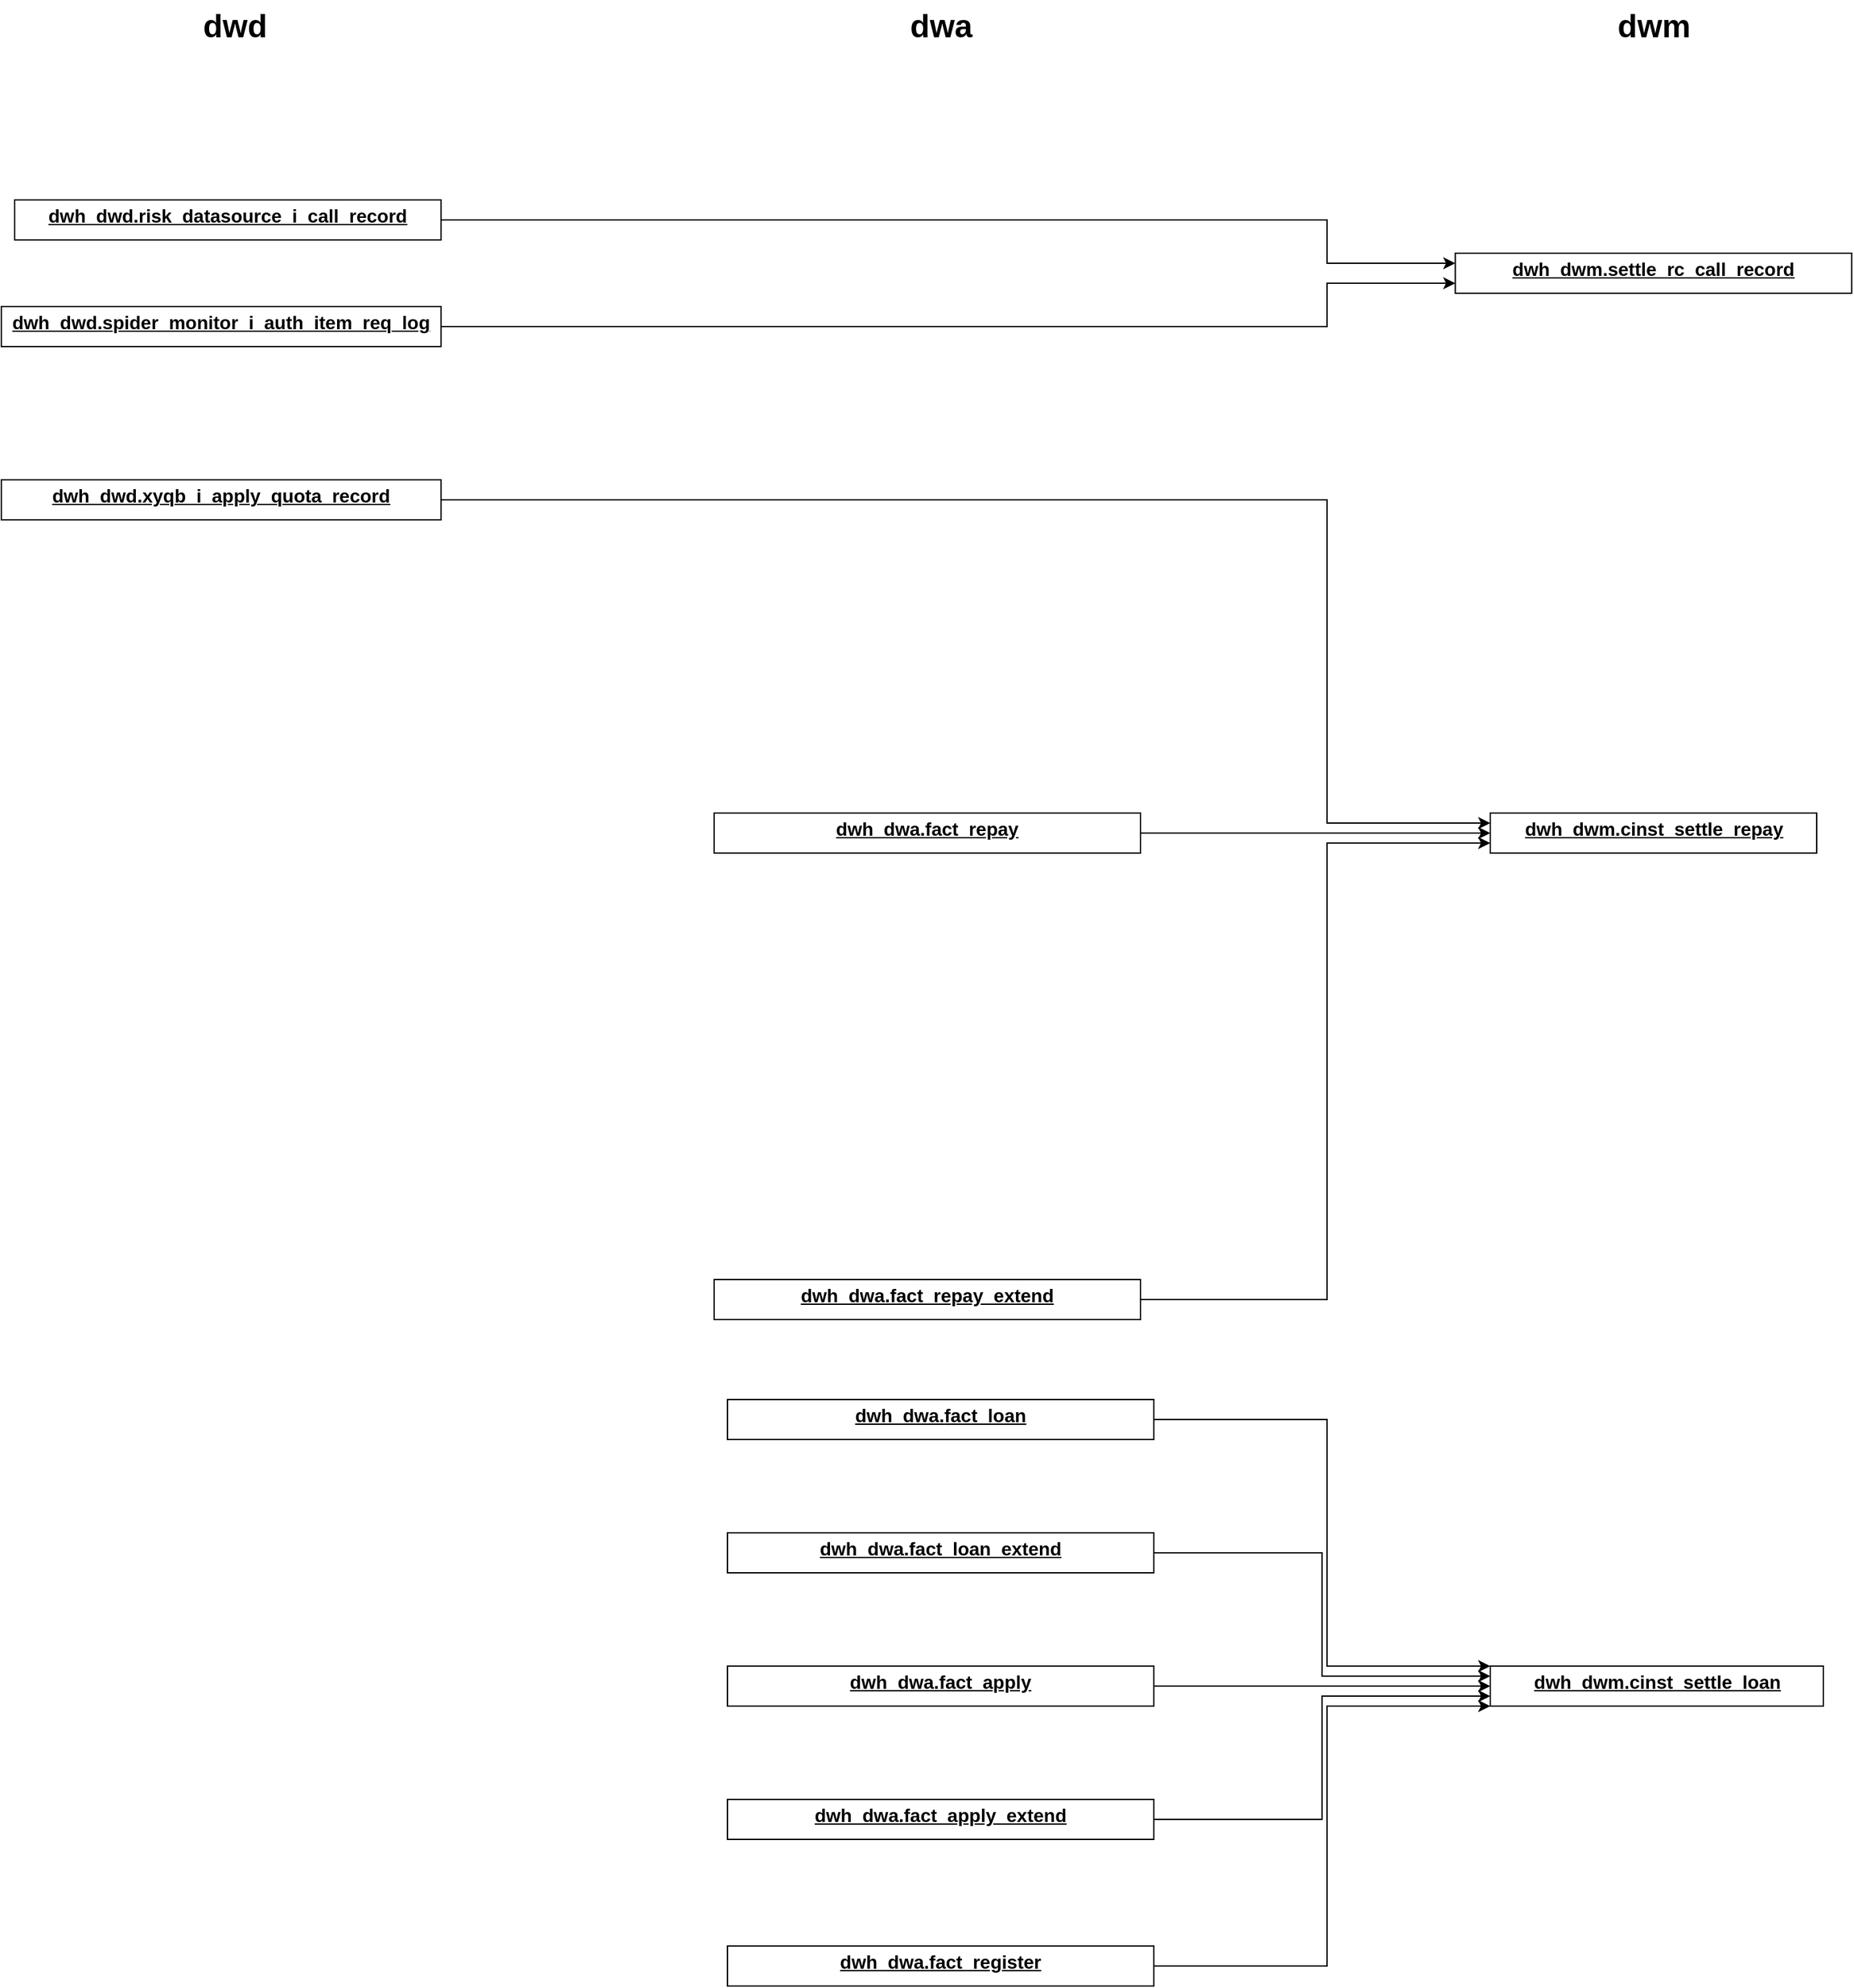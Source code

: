 <mxfile version="12.9.10" type="github">
  <diagram name="Page-1" id="a7904f86-f2b4-8e86-fa97-74104820619b">
    <mxGraphModel dx="1457" dy="953" grid="1" gridSize="10" guides="1" tooltips="1" connect="1" arrows="1" fold="1" page="1" pageScale="1" pageWidth="1654" pageHeight="1169" background="#ffffff" math="0" shadow="0">
      <root>
        <mxCell id="0" />
        <mxCell id="1" parent="0" />
        <mxCell id="BQK6jB8z2mIOrAZ9bxbN-1" value="dwm" style="text;strokeColor=none;fillColor=none;html=1;fontSize=24;fontStyle=1;verticalAlign=middle;align=center;" vertex="1" parent="1">
          <mxGeometry x="1245" y="20" width="100" height="40" as="geometry" />
        </mxCell>
        <mxCell id="BQK6jB8z2mIOrAZ9bxbN-2" value="dwa" style="text;strokeColor=none;fillColor=none;html=1;fontSize=24;fontStyle=1;verticalAlign=middle;align=center;" vertex="1" parent="1">
          <mxGeometry x="710" y="20" width="100" height="40" as="geometry" />
        </mxCell>
        <mxCell id="BQK6jB8z2mIOrAZ9bxbN-3" value="dwd" style="text;strokeColor=none;fillColor=none;html=1;fontSize=24;fontStyle=1;verticalAlign=middle;align=center;" vertex="1" parent="1">
          <mxGeometry x="180" y="20" width="100" height="40" as="geometry" />
        </mxCell>
        <mxCell id="BQK6jB8z2mIOrAZ9bxbN-6" value="&lt;p style=&quot;margin: 0px ; margin-top: 4px ; text-align: center ; text-decoration: underline&quot;&gt;&lt;b&gt;&lt;font style=&quot;font-size: 14px&quot;&gt;dwh_dwm.&lt;/font&gt;&lt;/b&gt;&lt;b style=&quot;font-size: 14px&quot;&gt;&lt;u&gt;cinst_settle_loan&lt;/u&gt;&lt;/b&gt;&lt;/p&gt;&lt;p style=&quot;margin: 0px ; margin-top: 4px ; text-align: center ; text-decoration: underline&quot;&gt;&lt;b&gt;&lt;br&gt;&lt;/b&gt;&lt;/p&gt;" style="verticalAlign=top;align=left;overflow=fill;fontSize=12;fontFamily=Helvetica;html=1;rounded=0;shadow=0;comic=0;labelBackgroundColor=none;strokeWidth=1" vertex="1" parent="1">
          <mxGeometry x="1172.5" y="1270" width="250" height="30" as="geometry" />
        </mxCell>
        <mxCell id="BQK6jB8z2mIOrAZ9bxbN-7" value="&lt;p style=&quot;margin: 0px ; margin-top: 4px ; text-align: center ; text-decoration: underline&quot;&gt;&lt;b&gt;&lt;font style=&quot;font-size: 14px&quot;&gt;dwh_dwm.&lt;/font&gt;&lt;/b&gt;&lt;b style=&quot;font-size: 14px&quot;&gt;&lt;u&gt;cinst_settle_repay&lt;/u&gt;&lt;/b&gt;&lt;/p&gt;" style="verticalAlign=top;align=left;overflow=fill;fontSize=12;fontFamily=Helvetica;html=1;rounded=0;shadow=0;comic=0;labelBackgroundColor=none;strokeWidth=1" vertex="1" parent="1">
          <mxGeometry x="1172.5" y="630" width="245" height="30" as="geometry" />
        </mxCell>
        <mxCell id="BQK6jB8z2mIOrAZ9bxbN-9" value="&lt;p style=&quot;margin: 0px ; margin-top: 4px ; text-align: center ; text-decoration: underline&quot;&gt;&lt;b&gt;&lt;font style=&quot;font-size: 14px&quot;&gt;dwh_dwm.&lt;/font&gt;&lt;/b&gt;&lt;b style=&quot;font-size: 14px&quot;&gt;&lt;u&gt;settle_rc_call_record&lt;/u&gt;&lt;/b&gt;&lt;/p&gt;" style="verticalAlign=top;align=left;overflow=fill;fontSize=12;fontFamily=Helvetica;html=1;rounded=0;shadow=0;comic=0;labelBackgroundColor=none;strokeWidth=1" vertex="1" parent="1">
          <mxGeometry x="1146.25" y="210" width="297.5" height="30" as="geometry" />
        </mxCell>
        <mxCell id="BQK6jB8z2mIOrAZ9bxbN-15" style="edgeStyle=orthogonalEdgeStyle;rounded=0;orthogonalLoop=1;jettySize=auto;html=1;entryX=0;entryY=0.25;entryDx=0;entryDy=0;" edge="1" parent="1" source="BQK6jB8z2mIOrAZ9bxbN-11" target="BQK6jB8z2mIOrAZ9bxbN-9">
          <mxGeometry relative="1" as="geometry">
            <Array as="points">
              <mxPoint x="1050" y="185" />
              <mxPoint x="1050" y="218" />
            </Array>
          </mxGeometry>
        </mxCell>
        <mxCell id="BQK6jB8z2mIOrAZ9bxbN-11" value="&lt;p style=&quot;margin: 0px ; margin-top: 4px ; text-align: center ; text-decoration: underline&quot;&gt;&lt;b&gt;&lt;font style=&quot;font-size: 14px&quot;&gt;dwh_dwd.&lt;/font&gt;&lt;/b&gt;&lt;b style=&quot;font-size: 14px&quot;&gt;&lt;u&gt;risk_datasource_i_call_record&lt;/u&gt;&lt;/b&gt;&lt;/p&gt;&lt;p style=&quot;margin: 0px ; margin-top: 4px ; text-align: center ; text-decoration: underline&quot;&gt;&lt;b&gt;&lt;br&gt;&lt;/b&gt;&lt;/p&gt;" style="verticalAlign=top;align=left;overflow=fill;fontSize=12;fontFamily=Helvetica;html=1;rounded=0;shadow=0;comic=0;labelBackgroundColor=none;strokeWidth=1" vertex="1" parent="1">
          <mxGeometry x="65" y="170" width="320" height="30" as="geometry" />
        </mxCell>
        <mxCell id="BQK6jB8z2mIOrAZ9bxbN-16" style="edgeStyle=orthogonalEdgeStyle;rounded=0;orthogonalLoop=1;jettySize=auto;html=1;entryX=0;entryY=0.75;entryDx=0;entryDy=0;" edge="1" parent="1" source="BQK6jB8z2mIOrAZ9bxbN-12" target="BQK6jB8z2mIOrAZ9bxbN-9">
          <mxGeometry relative="1" as="geometry">
            <mxPoint x="1080" y="280" as="targetPoint" />
            <Array as="points">
              <mxPoint x="1050" y="265" />
              <mxPoint x="1050" y="233" />
            </Array>
          </mxGeometry>
        </mxCell>
        <mxCell id="BQK6jB8z2mIOrAZ9bxbN-12" value="&lt;p style=&quot;margin: 0px ; margin-top: 4px ; text-align: center ; text-decoration: underline&quot;&gt;&lt;b&gt;&lt;font style=&quot;font-size: 14px&quot;&gt;dwh_dwd.&lt;/font&gt;&lt;/b&gt;&lt;b style=&quot;font-size: 14px&quot;&gt;&lt;u&gt;spider_monitor_i_auth_item_req_log&lt;/u&gt;&lt;/b&gt;&lt;/p&gt;&lt;p style=&quot;margin: 0px ; margin-top: 4px ; text-align: center ; text-decoration: underline&quot;&gt;&lt;b&gt;&lt;br&gt;&lt;/b&gt;&lt;/p&gt;" style="verticalAlign=top;align=left;overflow=fill;fontSize=12;fontFamily=Helvetica;html=1;rounded=0;shadow=0;comic=0;labelBackgroundColor=none;strokeWidth=1" vertex="1" parent="1">
          <mxGeometry x="55" y="250" width="330" height="30" as="geometry" />
        </mxCell>
        <mxCell id="BQK6jB8z2mIOrAZ9bxbN-31" style="edgeStyle=orthogonalEdgeStyle;rounded=0;orthogonalLoop=1;jettySize=auto;html=1;entryX=0;entryY=0;entryDx=0;entryDy=0;" edge="1" parent="1" source="BQK6jB8z2mIOrAZ9bxbN-19" target="BQK6jB8z2mIOrAZ9bxbN-6">
          <mxGeometry relative="1" as="geometry">
            <Array as="points">
              <mxPoint x="1050" y="1085" />
              <mxPoint x="1050" y="1270" />
            </Array>
          </mxGeometry>
        </mxCell>
        <mxCell id="BQK6jB8z2mIOrAZ9bxbN-19" value="&lt;p style=&quot;margin: 0px ; margin-top: 4px ; text-align: center ; text-decoration: underline&quot;&gt;&lt;b&gt;&lt;font style=&quot;font-size: 14px&quot;&gt;dwh_dwa.&lt;/font&gt;&lt;/b&gt;&lt;b style=&quot;font-size: 14px&quot;&gt;&lt;u&gt;fact_loan&lt;/u&gt;&lt;/b&gt;&lt;/p&gt;&lt;p style=&quot;margin: 0px ; margin-top: 4px ; text-align: center ; text-decoration: underline&quot;&gt;&lt;b&gt;&lt;br&gt;&lt;/b&gt;&lt;/p&gt;" style="verticalAlign=top;align=left;overflow=fill;fontSize=12;fontFamily=Helvetica;html=1;rounded=0;shadow=0;comic=0;labelBackgroundColor=none;strokeWidth=1" vertex="1" parent="1">
          <mxGeometry x="600" y="1070" width="320" height="30" as="geometry" />
        </mxCell>
        <mxCell id="BQK6jB8z2mIOrAZ9bxbN-32" style="edgeStyle=orthogonalEdgeStyle;rounded=0;orthogonalLoop=1;jettySize=auto;html=1;entryX=0;entryY=0.25;entryDx=0;entryDy=0;" edge="1" parent="1" source="BQK6jB8z2mIOrAZ9bxbN-20" target="BQK6jB8z2mIOrAZ9bxbN-6">
          <mxGeometry relative="1" as="geometry" />
        </mxCell>
        <mxCell id="BQK6jB8z2mIOrAZ9bxbN-20" value="&lt;p style=&quot;margin: 4px 0px 0px ; text-align: center&quot;&gt;&lt;span style=&quot;font-size: 14px&quot;&gt;&lt;b&gt;&lt;u&gt;dwh_dwa.fact_loan_extend&lt;/u&gt;&lt;/b&gt;&lt;/span&gt;&lt;br&gt;&lt;/p&gt;" style="verticalAlign=top;align=left;overflow=fill;fontSize=12;fontFamily=Helvetica;html=1;rounded=0;shadow=0;comic=0;labelBackgroundColor=none;strokeWidth=1" vertex="1" parent="1">
          <mxGeometry x="600" y="1170" width="320" height="30" as="geometry" />
        </mxCell>
        <mxCell id="BQK6jB8z2mIOrAZ9bxbN-27" style="edgeStyle=orthogonalEdgeStyle;rounded=0;orthogonalLoop=1;jettySize=auto;html=1;" edge="1" parent="1" source="BQK6jB8z2mIOrAZ9bxbN-21" target="BQK6jB8z2mIOrAZ9bxbN-7">
          <mxGeometry relative="1" as="geometry" />
        </mxCell>
        <mxCell id="BQK6jB8z2mIOrAZ9bxbN-21" value="&lt;p style=&quot;margin: 4px 0px 0px ; text-align: center&quot;&gt;&lt;span style=&quot;font-size: 14px&quot;&gt;&lt;b&gt;&lt;u&gt;dwh_dwa.fact_repay&lt;/u&gt;&lt;/b&gt;&lt;/span&gt;&lt;br&gt;&lt;/p&gt;" style="verticalAlign=top;align=left;overflow=fill;fontSize=12;fontFamily=Helvetica;html=1;rounded=0;shadow=0;comic=0;labelBackgroundColor=none;strokeWidth=1" vertex="1" parent="1">
          <mxGeometry x="590" y="630" width="320" height="30" as="geometry" />
        </mxCell>
        <mxCell id="BQK6jB8z2mIOrAZ9bxbN-28" style="edgeStyle=orthogonalEdgeStyle;rounded=0;orthogonalLoop=1;jettySize=auto;html=1;entryX=0;entryY=0.75;entryDx=0;entryDy=0;" edge="1" parent="1" source="BQK6jB8z2mIOrAZ9bxbN-22" target="BQK6jB8z2mIOrAZ9bxbN-7">
          <mxGeometry relative="1" as="geometry">
            <Array as="points">
              <mxPoint x="1050" y="995" />
              <mxPoint x="1050" y="653" />
            </Array>
          </mxGeometry>
        </mxCell>
        <mxCell id="BQK6jB8z2mIOrAZ9bxbN-22" value="&lt;p style=&quot;margin: 4px 0px 0px ; text-align: center&quot;&gt;&lt;span style=&quot;font-size: 14px&quot;&gt;&lt;b&gt;&lt;u&gt;dwh_dwa.fact_repay_extend&lt;/u&gt;&lt;/b&gt;&lt;/span&gt;&lt;br&gt;&lt;/p&gt;" style="verticalAlign=top;align=left;overflow=fill;fontSize=12;fontFamily=Helvetica;html=1;rounded=0;shadow=0;comic=0;labelBackgroundColor=none;strokeWidth=1" vertex="1" parent="1">
          <mxGeometry x="590" y="980" width="320" height="30" as="geometry" />
        </mxCell>
        <mxCell id="BQK6jB8z2mIOrAZ9bxbN-33" style="edgeStyle=orthogonalEdgeStyle;rounded=0;orthogonalLoop=1;jettySize=auto;html=1;entryX=0;entryY=0.5;entryDx=0;entryDy=0;" edge="1" parent="1" source="BQK6jB8z2mIOrAZ9bxbN-23" target="BQK6jB8z2mIOrAZ9bxbN-6">
          <mxGeometry relative="1" as="geometry" />
        </mxCell>
        <mxCell id="BQK6jB8z2mIOrAZ9bxbN-23" value="&lt;p style=&quot;margin: 4px 0px 0px ; text-align: center&quot;&gt;&lt;span style=&quot;font-size: 14px&quot;&gt;&lt;b&gt;&lt;u&gt;dwh_dwa.fact_apply&lt;/u&gt;&lt;/b&gt;&lt;/span&gt;&lt;br&gt;&lt;/p&gt;" style="verticalAlign=top;align=left;overflow=fill;fontSize=12;fontFamily=Helvetica;html=1;rounded=0;shadow=0;comic=0;labelBackgroundColor=none;strokeWidth=1" vertex="1" parent="1">
          <mxGeometry x="600" y="1270" width="320" height="30" as="geometry" />
        </mxCell>
        <mxCell id="BQK6jB8z2mIOrAZ9bxbN-34" style="edgeStyle=orthogonalEdgeStyle;rounded=0;orthogonalLoop=1;jettySize=auto;html=1;entryX=0;entryY=0.75;entryDx=0;entryDy=0;" edge="1" parent="1" source="BQK6jB8z2mIOrAZ9bxbN-24" target="BQK6jB8z2mIOrAZ9bxbN-6">
          <mxGeometry relative="1" as="geometry" />
        </mxCell>
        <mxCell id="BQK6jB8z2mIOrAZ9bxbN-24" value="&lt;p style=&quot;margin: 4px 0px 0px ; text-align: center&quot;&gt;&lt;span style=&quot;font-size: 14px&quot;&gt;&lt;b&gt;&lt;u&gt;dwh_dwa.fact_apply_extend&lt;/u&gt;&lt;/b&gt;&lt;/span&gt;&lt;br&gt;&lt;/p&gt;" style="verticalAlign=top;align=left;overflow=fill;fontSize=12;fontFamily=Helvetica;html=1;rounded=0;shadow=0;comic=0;labelBackgroundColor=none;strokeWidth=1" vertex="1" parent="1">
          <mxGeometry x="600" y="1370" width="320" height="30" as="geometry" />
        </mxCell>
        <mxCell id="BQK6jB8z2mIOrAZ9bxbN-35" style="edgeStyle=orthogonalEdgeStyle;rounded=0;orthogonalLoop=1;jettySize=auto;html=1;entryX=0;entryY=1;entryDx=0;entryDy=0;" edge="1" parent="1" source="BQK6jB8z2mIOrAZ9bxbN-25" target="BQK6jB8z2mIOrAZ9bxbN-6">
          <mxGeometry relative="1" as="geometry">
            <Array as="points">
              <mxPoint x="1050" y="1495" />
              <mxPoint x="1050" y="1300" />
            </Array>
          </mxGeometry>
        </mxCell>
        <mxCell id="BQK6jB8z2mIOrAZ9bxbN-25" value="&lt;p style=&quot;margin: 4px 0px 0px ; text-align: center&quot;&gt;&lt;span style=&quot;font-size: 14px&quot;&gt;&lt;b&gt;&lt;u&gt;dwh_dwa.fact_register&lt;/u&gt;&lt;/b&gt;&lt;/span&gt;&lt;br&gt;&lt;/p&gt;" style="verticalAlign=top;align=left;overflow=fill;fontSize=12;fontFamily=Helvetica;html=1;rounded=0;shadow=0;comic=0;labelBackgroundColor=none;strokeWidth=1" vertex="1" parent="1">
          <mxGeometry x="600" y="1480" width="320" height="30" as="geometry" />
        </mxCell>
        <mxCell id="BQK6jB8z2mIOrAZ9bxbN-30" style="edgeStyle=orthogonalEdgeStyle;rounded=0;orthogonalLoop=1;jettySize=auto;html=1;entryX=0;entryY=0.25;entryDx=0;entryDy=0;" edge="1" parent="1" source="BQK6jB8z2mIOrAZ9bxbN-29" target="BQK6jB8z2mIOrAZ9bxbN-7">
          <mxGeometry relative="1" as="geometry">
            <Array as="points">
              <mxPoint x="1050" y="395" />
              <mxPoint x="1050" y="638" />
            </Array>
          </mxGeometry>
        </mxCell>
        <mxCell id="BQK6jB8z2mIOrAZ9bxbN-29" value="&lt;p style=&quot;margin: 0px ; margin-top: 4px ; text-align: center ; text-decoration: underline&quot;&gt;&lt;b&gt;&lt;font style=&quot;font-size: 14px&quot;&gt;dwh_dwd.&lt;/font&gt;&lt;/b&gt;&lt;b style=&quot;font-size: 14px&quot;&gt;&lt;u&gt;xyqb_i_apply_quota_record&lt;/u&gt;&lt;/b&gt;&lt;/p&gt;" style="verticalAlign=top;align=left;overflow=fill;fontSize=12;fontFamily=Helvetica;html=1;rounded=0;shadow=0;comic=0;labelBackgroundColor=none;strokeWidth=1" vertex="1" parent="1">
          <mxGeometry x="55" y="380" width="330" height="30" as="geometry" />
        </mxCell>
      </root>
    </mxGraphModel>
  </diagram>
</mxfile>
